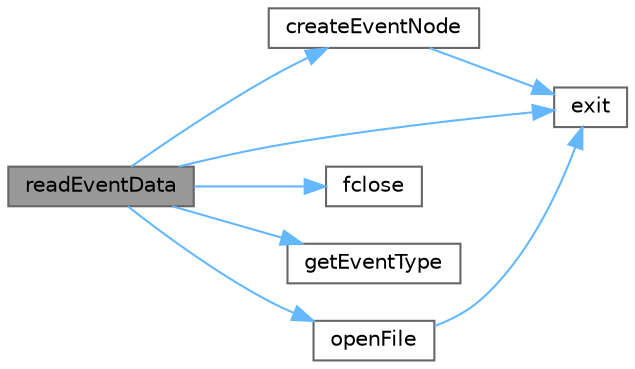 digraph "readEventData"
{
 // LATEX_PDF_SIZE
  bgcolor="transparent";
  edge [fontname=Helvetica,fontsize=10,labelfontname=Helvetica,labelfontsize=10];
  node [fontname=Helvetica,fontsize=10,shape=box,height=0.2,width=0.4];
  rankdir="LR";
  Node1 [id="Node000001",label="readEventData",height=0.2,width=0.4,color="gray40", fillcolor="grey60", style="filled", fontcolor="black",tooltip=" "];
  Node1 -> Node2 [id="edge8_Node000001_Node000002",color="steelblue1",style="solid",tooltip=" "];
  Node2 [id="Node000002",label="createEventNode",height=0.2,width=0.4,color="grey40", fillcolor="white", style="filled",URL="$de/deb/events_8c.html#a3145169f83f9dc878adef2f12da419af",tooltip=" "];
  Node2 -> Node3 [id="edge9_Node000002_Node000003",color="steelblue1",style="solid",tooltip=" "];
  Node3 [id="Node000003",label="exit",height=0.2,width=0.4,color="grey40", fillcolor="white", style="filled",URL="$da/d39/exit_handler_8c.html#a7b17e5913b7dff48eec9ba3976ccfd3c",tooltip=" "];
  Node1 -> Node3 [id="edge10_Node000001_Node000003",color="steelblue1",style="solid",tooltip=" "];
  Node1 -> Node4 [id="edge11_Node000001_Node000004",color="steelblue1",style="solid",tooltip=" "];
  Node4 [id="Node000004",label="fclose",height=0.2,width=0.4,color="grey40", fillcolor="white", style="filled",URL="$de/d55/preprocess_2climsteps_8m.html#a09890cf585bffdc75d5810e054f62779",tooltip=" "];
  Node1 -> Node5 [id="edge12_Node000001_Node000005",color="steelblue1",style="solid",tooltip=" "];
  Node5 [id="Node000005",label="getEventType",height=0.2,width=0.4,color="grey40", fillcolor="white", style="filled",URL="$de/deb/events_8c.html#a4314c765f6bbd615a94286919f475f41",tooltip=" "];
  Node1 -> Node6 [id="edge13_Node000001_Node000006",color="steelblue1",style="solid",tooltip=" "];
  Node6 [id="Node000006",label="openFile",height=0.2,width=0.4,color="grey40", fillcolor="white", style="filled",URL="$d9/d0c/bintotxt_8c.html#a043eed78149456a0cf4a77a71a6e340b",tooltip=" "];
  Node6 -> Node3 [id="edge14_Node000006_Node000003",color="steelblue1",style="solid",tooltip=" "];
}
